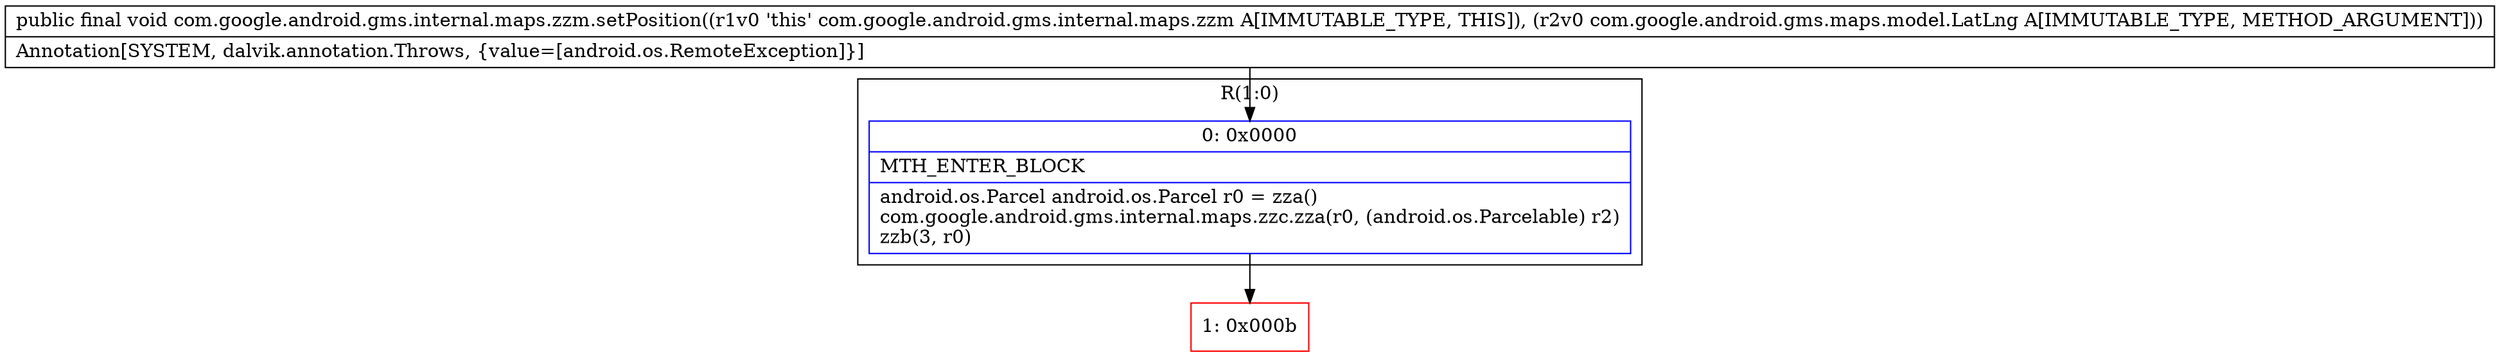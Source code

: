 digraph "CFG forcom.google.android.gms.internal.maps.zzm.setPosition(Lcom\/google\/android\/gms\/maps\/model\/LatLng;)V" {
subgraph cluster_Region_1876840420 {
label = "R(1:0)";
node [shape=record,color=blue];
Node_0 [shape=record,label="{0\:\ 0x0000|MTH_ENTER_BLOCK\l|android.os.Parcel android.os.Parcel r0 = zza()\lcom.google.android.gms.internal.maps.zzc.zza(r0, (android.os.Parcelable) r2)\lzzb(3, r0)\l}"];
}
Node_1 [shape=record,color=red,label="{1\:\ 0x000b}"];
MethodNode[shape=record,label="{public final void com.google.android.gms.internal.maps.zzm.setPosition((r1v0 'this' com.google.android.gms.internal.maps.zzm A[IMMUTABLE_TYPE, THIS]), (r2v0 com.google.android.gms.maps.model.LatLng A[IMMUTABLE_TYPE, METHOD_ARGUMENT]))  | Annotation[SYSTEM, dalvik.annotation.Throws, \{value=[android.os.RemoteException]\}]\l}"];
MethodNode -> Node_0;
Node_0 -> Node_1;
}

